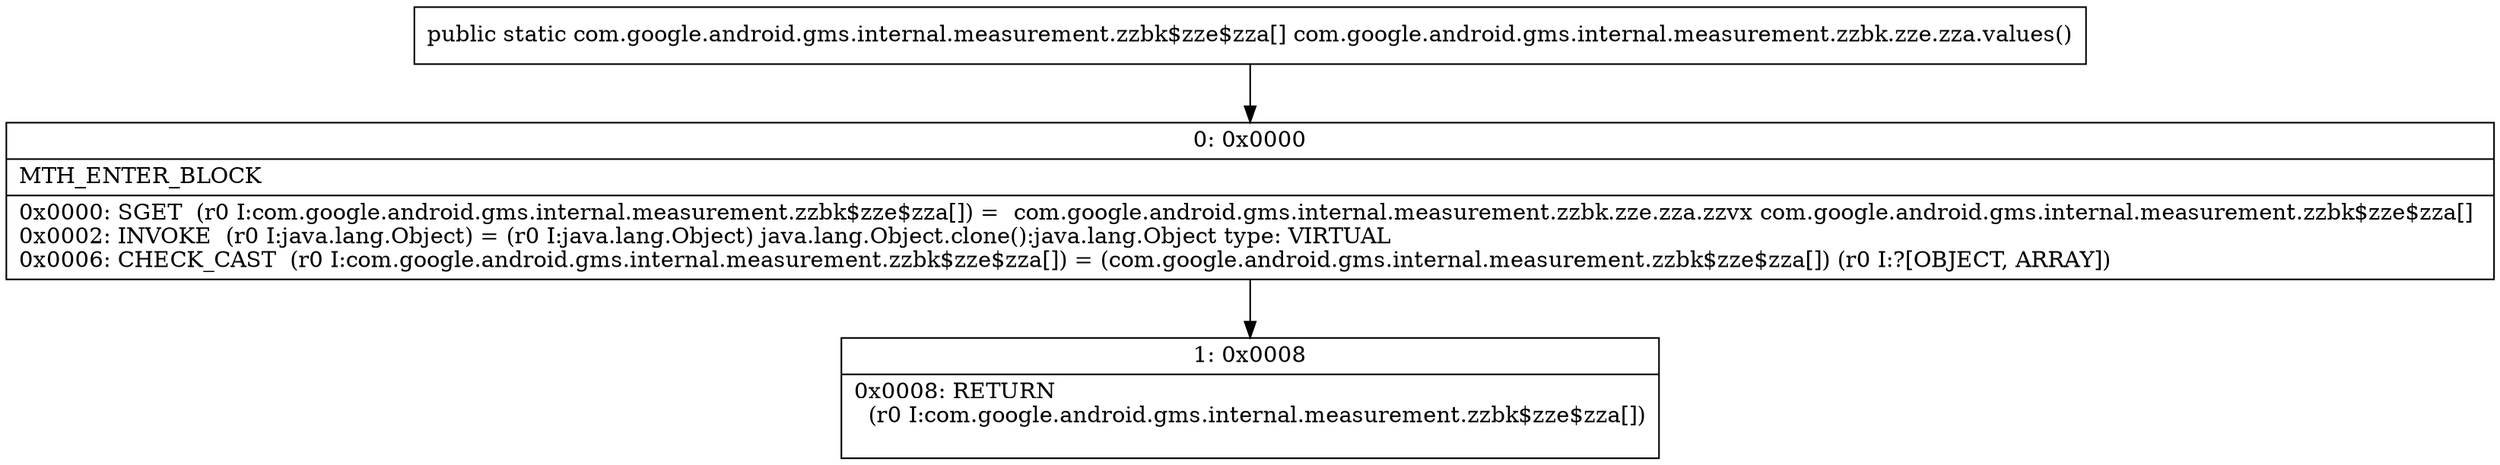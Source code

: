 digraph "CFG forcom.google.android.gms.internal.measurement.zzbk.zze.zza.values()[Lcom\/google\/android\/gms\/internal\/measurement\/zzbk$zze$zza;" {
Node_0 [shape=record,label="{0\:\ 0x0000|MTH_ENTER_BLOCK\l|0x0000: SGET  (r0 I:com.google.android.gms.internal.measurement.zzbk$zze$zza[]) =  com.google.android.gms.internal.measurement.zzbk.zze.zza.zzvx com.google.android.gms.internal.measurement.zzbk$zze$zza[] \l0x0002: INVOKE  (r0 I:java.lang.Object) = (r0 I:java.lang.Object) java.lang.Object.clone():java.lang.Object type: VIRTUAL \l0x0006: CHECK_CAST  (r0 I:com.google.android.gms.internal.measurement.zzbk$zze$zza[]) = (com.google.android.gms.internal.measurement.zzbk$zze$zza[]) (r0 I:?[OBJECT, ARRAY]) \l}"];
Node_1 [shape=record,label="{1\:\ 0x0008|0x0008: RETURN  \l  (r0 I:com.google.android.gms.internal.measurement.zzbk$zze$zza[])\l \l}"];
MethodNode[shape=record,label="{public static com.google.android.gms.internal.measurement.zzbk$zze$zza[] com.google.android.gms.internal.measurement.zzbk.zze.zza.values() }"];
MethodNode -> Node_0;
Node_0 -> Node_1;
}

